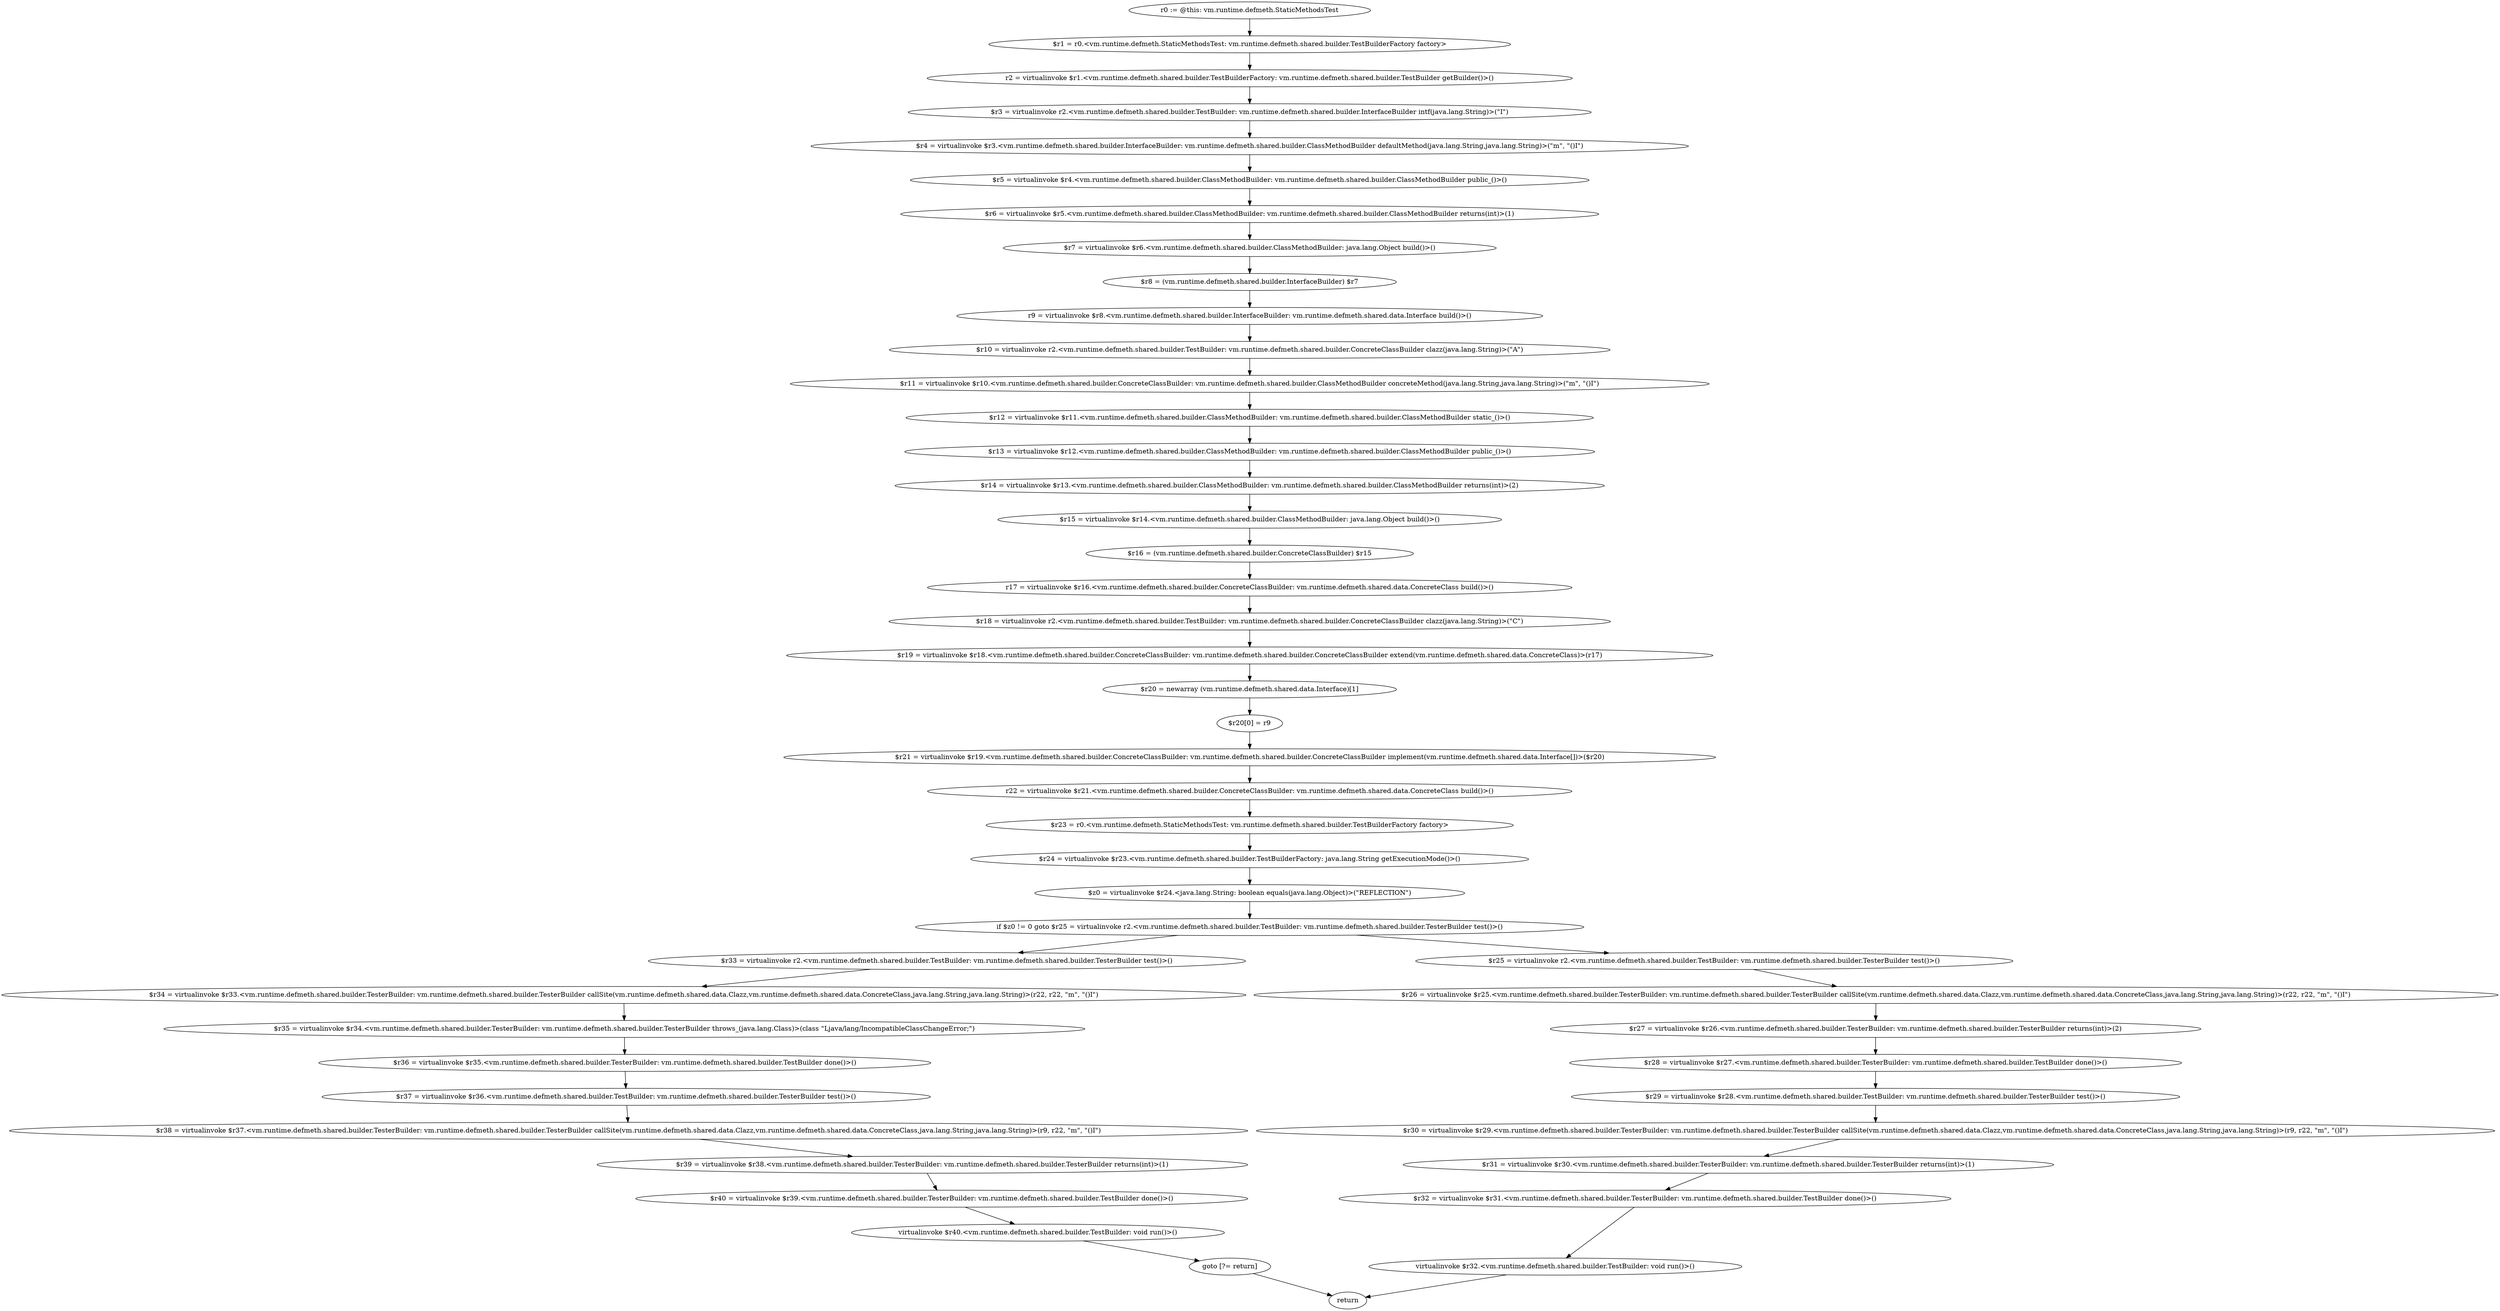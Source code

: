 digraph "unitGraph" {
    "r0 := @this: vm.runtime.defmeth.StaticMethodsTest"
    "$r1 = r0.<vm.runtime.defmeth.StaticMethodsTest: vm.runtime.defmeth.shared.builder.TestBuilderFactory factory>"
    "r2 = virtualinvoke $r1.<vm.runtime.defmeth.shared.builder.TestBuilderFactory: vm.runtime.defmeth.shared.builder.TestBuilder getBuilder()>()"
    "$r3 = virtualinvoke r2.<vm.runtime.defmeth.shared.builder.TestBuilder: vm.runtime.defmeth.shared.builder.InterfaceBuilder intf(java.lang.String)>(\"I\")"
    "$r4 = virtualinvoke $r3.<vm.runtime.defmeth.shared.builder.InterfaceBuilder: vm.runtime.defmeth.shared.builder.ClassMethodBuilder defaultMethod(java.lang.String,java.lang.String)>(\"m\", \"()I\")"
    "$r5 = virtualinvoke $r4.<vm.runtime.defmeth.shared.builder.ClassMethodBuilder: vm.runtime.defmeth.shared.builder.ClassMethodBuilder public_()>()"
    "$r6 = virtualinvoke $r5.<vm.runtime.defmeth.shared.builder.ClassMethodBuilder: vm.runtime.defmeth.shared.builder.ClassMethodBuilder returns(int)>(1)"
    "$r7 = virtualinvoke $r6.<vm.runtime.defmeth.shared.builder.ClassMethodBuilder: java.lang.Object build()>()"
    "$r8 = (vm.runtime.defmeth.shared.builder.InterfaceBuilder) $r7"
    "r9 = virtualinvoke $r8.<vm.runtime.defmeth.shared.builder.InterfaceBuilder: vm.runtime.defmeth.shared.data.Interface build()>()"
    "$r10 = virtualinvoke r2.<vm.runtime.defmeth.shared.builder.TestBuilder: vm.runtime.defmeth.shared.builder.ConcreteClassBuilder clazz(java.lang.String)>(\"A\")"
    "$r11 = virtualinvoke $r10.<vm.runtime.defmeth.shared.builder.ConcreteClassBuilder: vm.runtime.defmeth.shared.builder.ClassMethodBuilder concreteMethod(java.lang.String,java.lang.String)>(\"m\", \"()I\")"
    "$r12 = virtualinvoke $r11.<vm.runtime.defmeth.shared.builder.ClassMethodBuilder: vm.runtime.defmeth.shared.builder.ClassMethodBuilder static_()>()"
    "$r13 = virtualinvoke $r12.<vm.runtime.defmeth.shared.builder.ClassMethodBuilder: vm.runtime.defmeth.shared.builder.ClassMethodBuilder public_()>()"
    "$r14 = virtualinvoke $r13.<vm.runtime.defmeth.shared.builder.ClassMethodBuilder: vm.runtime.defmeth.shared.builder.ClassMethodBuilder returns(int)>(2)"
    "$r15 = virtualinvoke $r14.<vm.runtime.defmeth.shared.builder.ClassMethodBuilder: java.lang.Object build()>()"
    "$r16 = (vm.runtime.defmeth.shared.builder.ConcreteClassBuilder) $r15"
    "r17 = virtualinvoke $r16.<vm.runtime.defmeth.shared.builder.ConcreteClassBuilder: vm.runtime.defmeth.shared.data.ConcreteClass build()>()"
    "$r18 = virtualinvoke r2.<vm.runtime.defmeth.shared.builder.TestBuilder: vm.runtime.defmeth.shared.builder.ConcreteClassBuilder clazz(java.lang.String)>(\"C\")"
    "$r19 = virtualinvoke $r18.<vm.runtime.defmeth.shared.builder.ConcreteClassBuilder: vm.runtime.defmeth.shared.builder.ConcreteClassBuilder extend(vm.runtime.defmeth.shared.data.ConcreteClass)>(r17)"
    "$r20 = newarray (vm.runtime.defmeth.shared.data.Interface)[1]"
    "$r20[0] = r9"
    "$r21 = virtualinvoke $r19.<vm.runtime.defmeth.shared.builder.ConcreteClassBuilder: vm.runtime.defmeth.shared.builder.ConcreteClassBuilder implement(vm.runtime.defmeth.shared.data.Interface[])>($r20)"
    "r22 = virtualinvoke $r21.<vm.runtime.defmeth.shared.builder.ConcreteClassBuilder: vm.runtime.defmeth.shared.data.ConcreteClass build()>()"
    "$r23 = r0.<vm.runtime.defmeth.StaticMethodsTest: vm.runtime.defmeth.shared.builder.TestBuilderFactory factory>"
    "$r24 = virtualinvoke $r23.<vm.runtime.defmeth.shared.builder.TestBuilderFactory: java.lang.String getExecutionMode()>()"
    "$z0 = virtualinvoke $r24.<java.lang.String: boolean equals(java.lang.Object)>(\"REFLECTION\")"
    "if $z0 != 0 goto $r25 = virtualinvoke r2.<vm.runtime.defmeth.shared.builder.TestBuilder: vm.runtime.defmeth.shared.builder.TesterBuilder test()>()"
    "$r33 = virtualinvoke r2.<vm.runtime.defmeth.shared.builder.TestBuilder: vm.runtime.defmeth.shared.builder.TesterBuilder test()>()"
    "$r34 = virtualinvoke $r33.<vm.runtime.defmeth.shared.builder.TesterBuilder: vm.runtime.defmeth.shared.builder.TesterBuilder callSite(vm.runtime.defmeth.shared.data.Clazz,vm.runtime.defmeth.shared.data.ConcreteClass,java.lang.String,java.lang.String)>(r22, r22, \"m\", \"()I\")"
    "$r35 = virtualinvoke $r34.<vm.runtime.defmeth.shared.builder.TesterBuilder: vm.runtime.defmeth.shared.builder.TesterBuilder throws_(java.lang.Class)>(class \"Ljava/lang/IncompatibleClassChangeError;\")"
    "$r36 = virtualinvoke $r35.<vm.runtime.defmeth.shared.builder.TesterBuilder: vm.runtime.defmeth.shared.builder.TestBuilder done()>()"
    "$r37 = virtualinvoke $r36.<vm.runtime.defmeth.shared.builder.TestBuilder: vm.runtime.defmeth.shared.builder.TesterBuilder test()>()"
    "$r38 = virtualinvoke $r37.<vm.runtime.defmeth.shared.builder.TesterBuilder: vm.runtime.defmeth.shared.builder.TesterBuilder callSite(vm.runtime.defmeth.shared.data.Clazz,vm.runtime.defmeth.shared.data.ConcreteClass,java.lang.String,java.lang.String)>(r9, r22, \"m\", \"()I\")"
    "$r39 = virtualinvoke $r38.<vm.runtime.defmeth.shared.builder.TesterBuilder: vm.runtime.defmeth.shared.builder.TesterBuilder returns(int)>(1)"
    "$r40 = virtualinvoke $r39.<vm.runtime.defmeth.shared.builder.TesterBuilder: vm.runtime.defmeth.shared.builder.TestBuilder done()>()"
    "virtualinvoke $r40.<vm.runtime.defmeth.shared.builder.TestBuilder: void run()>()"
    "goto [?= return]"
    "$r25 = virtualinvoke r2.<vm.runtime.defmeth.shared.builder.TestBuilder: vm.runtime.defmeth.shared.builder.TesterBuilder test()>()"
    "$r26 = virtualinvoke $r25.<vm.runtime.defmeth.shared.builder.TesterBuilder: vm.runtime.defmeth.shared.builder.TesterBuilder callSite(vm.runtime.defmeth.shared.data.Clazz,vm.runtime.defmeth.shared.data.ConcreteClass,java.lang.String,java.lang.String)>(r22, r22, \"m\", \"()I\")"
    "$r27 = virtualinvoke $r26.<vm.runtime.defmeth.shared.builder.TesterBuilder: vm.runtime.defmeth.shared.builder.TesterBuilder returns(int)>(2)"
    "$r28 = virtualinvoke $r27.<vm.runtime.defmeth.shared.builder.TesterBuilder: vm.runtime.defmeth.shared.builder.TestBuilder done()>()"
    "$r29 = virtualinvoke $r28.<vm.runtime.defmeth.shared.builder.TestBuilder: vm.runtime.defmeth.shared.builder.TesterBuilder test()>()"
    "$r30 = virtualinvoke $r29.<vm.runtime.defmeth.shared.builder.TesterBuilder: vm.runtime.defmeth.shared.builder.TesterBuilder callSite(vm.runtime.defmeth.shared.data.Clazz,vm.runtime.defmeth.shared.data.ConcreteClass,java.lang.String,java.lang.String)>(r9, r22, \"m\", \"()I\")"
    "$r31 = virtualinvoke $r30.<vm.runtime.defmeth.shared.builder.TesterBuilder: vm.runtime.defmeth.shared.builder.TesterBuilder returns(int)>(1)"
    "$r32 = virtualinvoke $r31.<vm.runtime.defmeth.shared.builder.TesterBuilder: vm.runtime.defmeth.shared.builder.TestBuilder done()>()"
    "virtualinvoke $r32.<vm.runtime.defmeth.shared.builder.TestBuilder: void run()>()"
    "return"
    "r0 := @this: vm.runtime.defmeth.StaticMethodsTest"->"$r1 = r0.<vm.runtime.defmeth.StaticMethodsTest: vm.runtime.defmeth.shared.builder.TestBuilderFactory factory>";
    "$r1 = r0.<vm.runtime.defmeth.StaticMethodsTest: vm.runtime.defmeth.shared.builder.TestBuilderFactory factory>"->"r2 = virtualinvoke $r1.<vm.runtime.defmeth.shared.builder.TestBuilderFactory: vm.runtime.defmeth.shared.builder.TestBuilder getBuilder()>()";
    "r2 = virtualinvoke $r1.<vm.runtime.defmeth.shared.builder.TestBuilderFactory: vm.runtime.defmeth.shared.builder.TestBuilder getBuilder()>()"->"$r3 = virtualinvoke r2.<vm.runtime.defmeth.shared.builder.TestBuilder: vm.runtime.defmeth.shared.builder.InterfaceBuilder intf(java.lang.String)>(\"I\")";
    "$r3 = virtualinvoke r2.<vm.runtime.defmeth.shared.builder.TestBuilder: vm.runtime.defmeth.shared.builder.InterfaceBuilder intf(java.lang.String)>(\"I\")"->"$r4 = virtualinvoke $r3.<vm.runtime.defmeth.shared.builder.InterfaceBuilder: vm.runtime.defmeth.shared.builder.ClassMethodBuilder defaultMethod(java.lang.String,java.lang.String)>(\"m\", \"()I\")";
    "$r4 = virtualinvoke $r3.<vm.runtime.defmeth.shared.builder.InterfaceBuilder: vm.runtime.defmeth.shared.builder.ClassMethodBuilder defaultMethod(java.lang.String,java.lang.String)>(\"m\", \"()I\")"->"$r5 = virtualinvoke $r4.<vm.runtime.defmeth.shared.builder.ClassMethodBuilder: vm.runtime.defmeth.shared.builder.ClassMethodBuilder public_()>()";
    "$r5 = virtualinvoke $r4.<vm.runtime.defmeth.shared.builder.ClassMethodBuilder: vm.runtime.defmeth.shared.builder.ClassMethodBuilder public_()>()"->"$r6 = virtualinvoke $r5.<vm.runtime.defmeth.shared.builder.ClassMethodBuilder: vm.runtime.defmeth.shared.builder.ClassMethodBuilder returns(int)>(1)";
    "$r6 = virtualinvoke $r5.<vm.runtime.defmeth.shared.builder.ClassMethodBuilder: vm.runtime.defmeth.shared.builder.ClassMethodBuilder returns(int)>(1)"->"$r7 = virtualinvoke $r6.<vm.runtime.defmeth.shared.builder.ClassMethodBuilder: java.lang.Object build()>()";
    "$r7 = virtualinvoke $r6.<vm.runtime.defmeth.shared.builder.ClassMethodBuilder: java.lang.Object build()>()"->"$r8 = (vm.runtime.defmeth.shared.builder.InterfaceBuilder) $r7";
    "$r8 = (vm.runtime.defmeth.shared.builder.InterfaceBuilder) $r7"->"r9 = virtualinvoke $r8.<vm.runtime.defmeth.shared.builder.InterfaceBuilder: vm.runtime.defmeth.shared.data.Interface build()>()";
    "r9 = virtualinvoke $r8.<vm.runtime.defmeth.shared.builder.InterfaceBuilder: vm.runtime.defmeth.shared.data.Interface build()>()"->"$r10 = virtualinvoke r2.<vm.runtime.defmeth.shared.builder.TestBuilder: vm.runtime.defmeth.shared.builder.ConcreteClassBuilder clazz(java.lang.String)>(\"A\")";
    "$r10 = virtualinvoke r2.<vm.runtime.defmeth.shared.builder.TestBuilder: vm.runtime.defmeth.shared.builder.ConcreteClassBuilder clazz(java.lang.String)>(\"A\")"->"$r11 = virtualinvoke $r10.<vm.runtime.defmeth.shared.builder.ConcreteClassBuilder: vm.runtime.defmeth.shared.builder.ClassMethodBuilder concreteMethod(java.lang.String,java.lang.String)>(\"m\", \"()I\")";
    "$r11 = virtualinvoke $r10.<vm.runtime.defmeth.shared.builder.ConcreteClassBuilder: vm.runtime.defmeth.shared.builder.ClassMethodBuilder concreteMethod(java.lang.String,java.lang.String)>(\"m\", \"()I\")"->"$r12 = virtualinvoke $r11.<vm.runtime.defmeth.shared.builder.ClassMethodBuilder: vm.runtime.defmeth.shared.builder.ClassMethodBuilder static_()>()";
    "$r12 = virtualinvoke $r11.<vm.runtime.defmeth.shared.builder.ClassMethodBuilder: vm.runtime.defmeth.shared.builder.ClassMethodBuilder static_()>()"->"$r13 = virtualinvoke $r12.<vm.runtime.defmeth.shared.builder.ClassMethodBuilder: vm.runtime.defmeth.shared.builder.ClassMethodBuilder public_()>()";
    "$r13 = virtualinvoke $r12.<vm.runtime.defmeth.shared.builder.ClassMethodBuilder: vm.runtime.defmeth.shared.builder.ClassMethodBuilder public_()>()"->"$r14 = virtualinvoke $r13.<vm.runtime.defmeth.shared.builder.ClassMethodBuilder: vm.runtime.defmeth.shared.builder.ClassMethodBuilder returns(int)>(2)";
    "$r14 = virtualinvoke $r13.<vm.runtime.defmeth.shared.builder.ClassMethodBuilder: vm.runtime.defmeth.shared.builder.ClassMethodBuilder returns(int)>(2)"->"$r15 = virtualinvoke $r14.<vm.runtime.defmeth.shared.builder.ClassMethodBuilder: java.lang.Object build()>()";
    "$r15 = virtualinvoke $r14.<vm.runtime.defmeth.shared.builder.ClassMethodBuilder: java.lang.Object build()>()"->"$r16 = (vm.runtime.defmeth.shared.builder.ConcreteClassBuilder) $r15";
    "$r16 = (vm.runtime.defmeth.shared.builder.ConcreteClassBuilder) $r15"->"r17 = virtualinvoke $r16.<vm.runtime.defmeth.shared.builder.ConcreteClassBuilder: vm.runtime.defmeth.shared.data.ConcreteClass build()>()";
    "r17 = virtualinvoke $r16.<vm.runtime.defmeth.shared.builder.ConcreteClassBuilder: vm.runtime.defmeth.shared.data.ConcreteClass build()>()"->"$r18 = virtualinvoke r2.<vm.runtime.defmeth.shared.builder.TestBuilder: vm.runtime.defmeth.shared.builder.ConcreteClassBuilder clazz(java.lang.String)>(\"C\")";
    "$r18 = virtualinvoke r2.<vm.runtime.defmeth.shared.builder.TestBuilder: vm.runtime.defmeth.shared.builder.ConcreteClassBuilder clazz(java.lang.String)>(\"C\")"->"$r19 = virtualinvoke $r18.<vm.runtime.defmeth.shared.builder.ConcreteClassBuilder: vm.runtime.defmeth.shared.builder.ConcreteClassBuilder extend(vm.runtime.defmeth.shared.data.ConcreteClass)>(r17)";
    "$r19 = virtualinvoke $r18.<vm.runtime.defmeth.shared.builder.ConcreteClassBuilder: vm.runtime.defmeth.shared.builder.ConcreteClassBuilder extend(vm.runtime.defmeth.shared.data.ConcreteClass)>(r17)"->"$r20 = newarray (vm.runtime.defmeth.shared.data.Interface)[1]";
    "$r20 = newarray (vm.runtime.defmeth.shared.data.Interface)[1]"->"$r20[0] = r9";
    "$r20[0] = r9"->"$r21 = virtualinvoke $r19.<vm.runtime.defmeth.shared.builder.ConcreteClassBuilder: vm.runtime.defmeth.shared.builder.ConcreteClassBuilder implement(vm.runtime.defmeth.shared.data.Interface[])>($r20)";
    "$r21 = virtualinvoke $r19.<vm.runtime.defmeth.shared.builder.ConcreteClassBuilder: vm.runtime.defmeth.shared.builder.ConcreteClassBuilder implement(vm.runtime.defmeth.shared.data.Interface[])>($r20)"->"r22 = virtualinvoke $r21.<vm.runtime.defmeth.shared.builder.ConcreteClassBuilder: vm.runtime.defmeth.shared.data.ConcreteClass build()>()";
    "r22 = virtualinvoke $r21.<vm.runtime.defmeth.shared.builder.ConcreteClassBuilder: vm.runtime.defmeth.shared.data.ConcreteClass build()>()"->"$r23 = r0.<vm.runtime.defmeth.StaticMethodsTest: vm.runtime.defmeth.shared.builder.TestBuilderFactory factory>";
    "$r23 = r0.<vm.runtime.defmeth.StaticMethodsTest: vm.runtime.defmeth.shared.builder.TestBuilderFactory factory>"->"$r24 = virtualinvoke $r23.<vm.runtime.defmeth.shared.builder.TestBuilderFactory: java.lang.String getExecutionMode()>()";
    "$r24 = virtualinvoke $r23.<vm.runtime.defmeth.shared.builder.TestBuilderFactory: java.lang.String getExecutionMode()>()"->"$z0 = virtualinvoke $r24.<java.lang.String: boolean equals(java.lang.Object)>(\"REFLECTION\")";
    "$z0 = virtualinvoke $r24.<java.lang.String: boolean equals(java.lang.Object)>(\"REFLECTION\")"->"if $z0 != 0 goto $r25 = virtualinvoke r2.<vm.runtime.defmeth.shared.builder.TestBuilder: vm.runtime.defmeth.shared.builder.TesterBuilder test()>()";
    "if $z0 != 0 goto $r25 = virtualinvoke r2.<vm.runtime.defmeth.shared.builder.TestBuilder: vm.runtime.defmeth.shared.builder.TesterBuilder test()>()"->"$r33 = virtualinvoke r2.<vm.runtime.defmeth.shared.builder.TestBuilder: vm.runtime.defmeth.shared.builder.TesterBuilder test()>()";
    "if $z0 != 0 goto $r25 = virtualinvoke r2.<vm.runtime.defmeth.shared.builder.TestBuilder: vm.runtime.defmeth.shared.builder.TesterBuilder test()>()"->"$r25 = virtualinvoke r2.<vm.runtime.defmeth.shared.builder.TestBuilder: vm.runtime.defmeth.shared.builder.TesterBuilder test()>()";
    "$r33 = virtualinvoke r2.<vm.runtime.defmeth.shared.builder.TestBuilder: vm.runtime.defmeth.shared.builder.TesterBuilder test()>()"->"$r34 = virtualinvoke $r33.<vm.runtime.defmeth.shared.builder.TesterBuilder: vm.runtime.defmeth.shared.builder.TesterBuilder callSite(vm.runtime.defmeth.shared.data.Clazz,vm.runtime.defmeth.shared.data.ConcreteClass,java.lang.String,java.lang.String)>(r22, r22, \"m\", \"()I\")";
    "$r34 = virtualinvoke $r33.<vm.runtime.defmeth.shared.builder.TesterBuilder: vm.runtime.defmeth.shared.builder.TesterBuilder callSite(vm.runtime.defmeth.shared.data.Clazz,vm.runtime.defmeth.shared.data.ConcreteClass,java.lang.String,java.lang.String)>(r22, r22, \"m\", \"()I\")"->"$r35 = virtualinvoke $r34.<vm.runtime.defmeth.shared.builder.TesterBuilder: vm.runtime.defmeth.shared.builder.TesterBuilder throws_(java.lang.Class)>(class \"Ljava/lang/IncompatibleClassChangeError;\")";
    "$r35 = virtualinvoke $r34.<vm.runtime.defmeth.shared.builder.TesterBuilder: vm.runtime.defmeth.shared.builder.TesterBuilder throws_(java.lang.Class)>(class \"Ljava/lang/IncompatibleClassChangeError;\")"->"$r36 = virtualinvoke $r35.<vm.runtime.defmeth.shared.builder.TesterBuilder: vm.runtime.defmeth.shared.builder.TestBuilder done()>()";
    "$r36 = virtualinvoke $r35.<vm.runtime.defmeth.shared.builder.TesterBuilder: vm.runtime.defmeth.shared.builder.TestBuilder done()>()"->"$r37 = virtualinvoke $r36.<vm.runtime.defmeth.shared.builder.TestBuilder: vm.runtime.defmeth.shared.builder.TesterBuilder test()>()";
    "$r37 = virtualinvoke $r36.<vm.runtime.defmeth.shared.builder.TestBuilder: vm.runtime.defmeth.shared.builder.TesterBuilder test()>()"->"$r38 = virtualinvoke $r37.<vm.runtime.defmeth.shared.builder.TesterBuilder: vm.runtime.defmeth.shared.builder.TesterBuilder callSite(vm.runtime.defmeth.shared.data.Clazz,vm.runtime.defmeth.shared.data.ConcreteClass,java.lang.String,java.lang.String)>(r9, r22, \"m\", \"()I\")";
    "$r38 = virtualinvoke $r37.<vm.runtime.defmeth.shared.builder.TesterBuilder: vm.runtime.defmeth.shared.builder.TesterBuilder callSite(vm.runtime.defmeth.shared.data.Clazz,vm.runtime.defmeth.shared.data.ConcreteClass,java.lang.String,java.lang.String)>(r9, r22, \"m\", \"()I\")"->"$r39 = virtualinvoke $r38.<vm.runtime.defmeth.shared.builder.TesterBuilder: vm.runtime.defmeth.shared.builder.TesterBuilder returns(int)>(1)";
    "$r39 = virtualinvoke $r38.<vm.runtime.defmeth.shared.builder.TesterBuilder: vm.runtime.defmeth.shared.builder.TesterBuilder returns(int)>(1)"->"$r40 = virtualinvoke $r39.<vm.runtime.defmeth.shared.builder.TesterBuilder: vm.runtime.defmeth.shared.builder.TestBuilder done()>()";
    "$r40 = virtualinvoke $r39.<vm.runtime.defmeth.shared.builder.TesterBuilder: vm.runtime.defmeth.shared.builder.TestBuilder done()>()"->"virtualinvoke $r40.<vm.runtime.defmeth.shared.builder.TestBuilder: void run()>()";
    "virtualinvoke $r40.<vm.runtime.defmeth.shared.builder.TestBuilder: void run()>()"->"goto [?= return]";
    "goto [?= return]"->"return";
    "$r25 = virtualinvoke r2.<vm.runtime.defmeth.shared.builder.TestBuilder: vm.runtime.defmeth.shared.builder.TesterBuilder test()>()"->"$r26 = virtualinvoke $r25.<vm.runtime.defmeth.shared.builder.TesterBuilder: vm.runtime.defmeth.shared.builder.TesterBuilder callSite(vm.runtime.defmeth.shared.data.Clazz,vm.runtime.defmeth.shared.data.ConcreteClass,java.lang.String,java.lang.String)>(r22, r22, \"m\", \"()I\")";
    "$r26 = virtualinvoke $r25.<vm.runtime.defmeth.shared.builder.TesterBuilder: vm.runtime.defmeth.shared.builder.TesterBuilder callSite(vm.runtime.defmeth.shared.data.Clazz,vm.runtime.defmeth.shared.data.ConcreteClass,java.lang.String,java.lang.String)>(r22, r22, \"m\", \"()I\")"->"$r27 = virtualinvoke $r26.<vm.runtime.defmeth.shared.builder.TesterBuilder: vm.runtime.defmeth.shared.builder.TesterBuilder returns(int)>(2)";
    "$r27 = virtualinvoke $r26.<vm.runtime.defmeth.shared.builder.TesterBuilder: vm.runtime.defmeth.shared.builder.TesterBuilder returns(int)>(2)"->"$r28 = virtualinvoke $r27.<vm.runtime.defmeth.shared.builder.TesterBuilder: vm.runtime.defmeth.shared.builder.TestBuilder done()>()";
    "$r28 = virtualinvoke $r27.<vm.runtime.defmeth.shared.builder.TesterBuilder: vm.runtime.defmeth.shared.builder.TestBuilder done()>()"->"$r29 = virtualinvoke $r28.<vm.runtime.defmeth.shared.builder.TestBuilder: vm.runtime.defmeth.shared.builder.TesterBuilder test()>()";
    "$r29 = virtualinvoke $r28.<vm.runtime.defmeth.shared.builder.TestBuilder: vm.runtime.defmeth.shared.builder.TesterBuilder test()>()"->"$r30 = virtualinvoke $r29.<vm.runtime.defmeth.shared.builder.TesterBuilder: vm.runtime.defmeth.shared.builder.TesterBuilder callSite(vm.runtime.defmeth.shared.data.Clazz,vm.runtime.defmeth.shared.data.ConcreteClass,java.lang.String,java.lang.String)>(r9, r22, \"m\", \"()I\")";
    "$r30 = virtualinvoke $r29.<vm.runtime.defmeth.shared.builder.TesterBuilder: vm.runtime.defmeth.shared.builder.TesterBuilder callSite(vm.runtime.defmeth.shared.data.Clazz,vm.runtime.defmeth.shared.data.ConcreteClass,java.lang.String,java.lang.String)>(r9, r22, \"m\", \"()I\")"->"$r31 = virtualinvoke $r30.<vm.runtime.defmeth.shared.builder.TesterBuilder: vm.runtime.defmeth.shared.builder.TesterBuilder returns(int)>(1)";
    "$r31 = virtualinvoke $r30.<vm.runtime.defmeth.shared.builder.TesterBuilder: vm.runtime.defmeth.shared.builder.TesterBuilder returns(int)>(1)"->"$r32 = virtualinvoke $r31.<vm.runtime.defmeth.shared.builder.TesterBuilder: vm.runtime.defmeth.shared.builder.TestBuilder done()>()";
    "$r32 = virtualinvoke $r31.<vm.runtime.defmeth.shared.builder.TesterBuilder: vm.runtime.defmeth.shared.builder.TestBuilder done()>()"->"virtualinvoke $r32.<vm.runtime.defmeth.shared.builder.TestBuilder: void run()>()";
    "virtualinvoke $r32.<vm.runtime.defmeth.shared.builder.TestBuilder: void run()>()"->"return";
}
